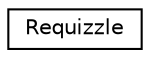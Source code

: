 digraph "Graphical Class Hierarchy"
{
 // LATEX_PDF_SIZE
  edge [fontname="Helvetica",fontsize="10",labelfontname="Helvetica",labelfontsize="10"];
  node [fontname="Helvetica",fontsize="10",shape=record];
  rankdir="LR";
  Node0 [label="Requizzle",height=0.2,width=0.4,color="black", fillcolor="white", style="filled",URL="$classRequizzle.html",tooltip=" "];
}

